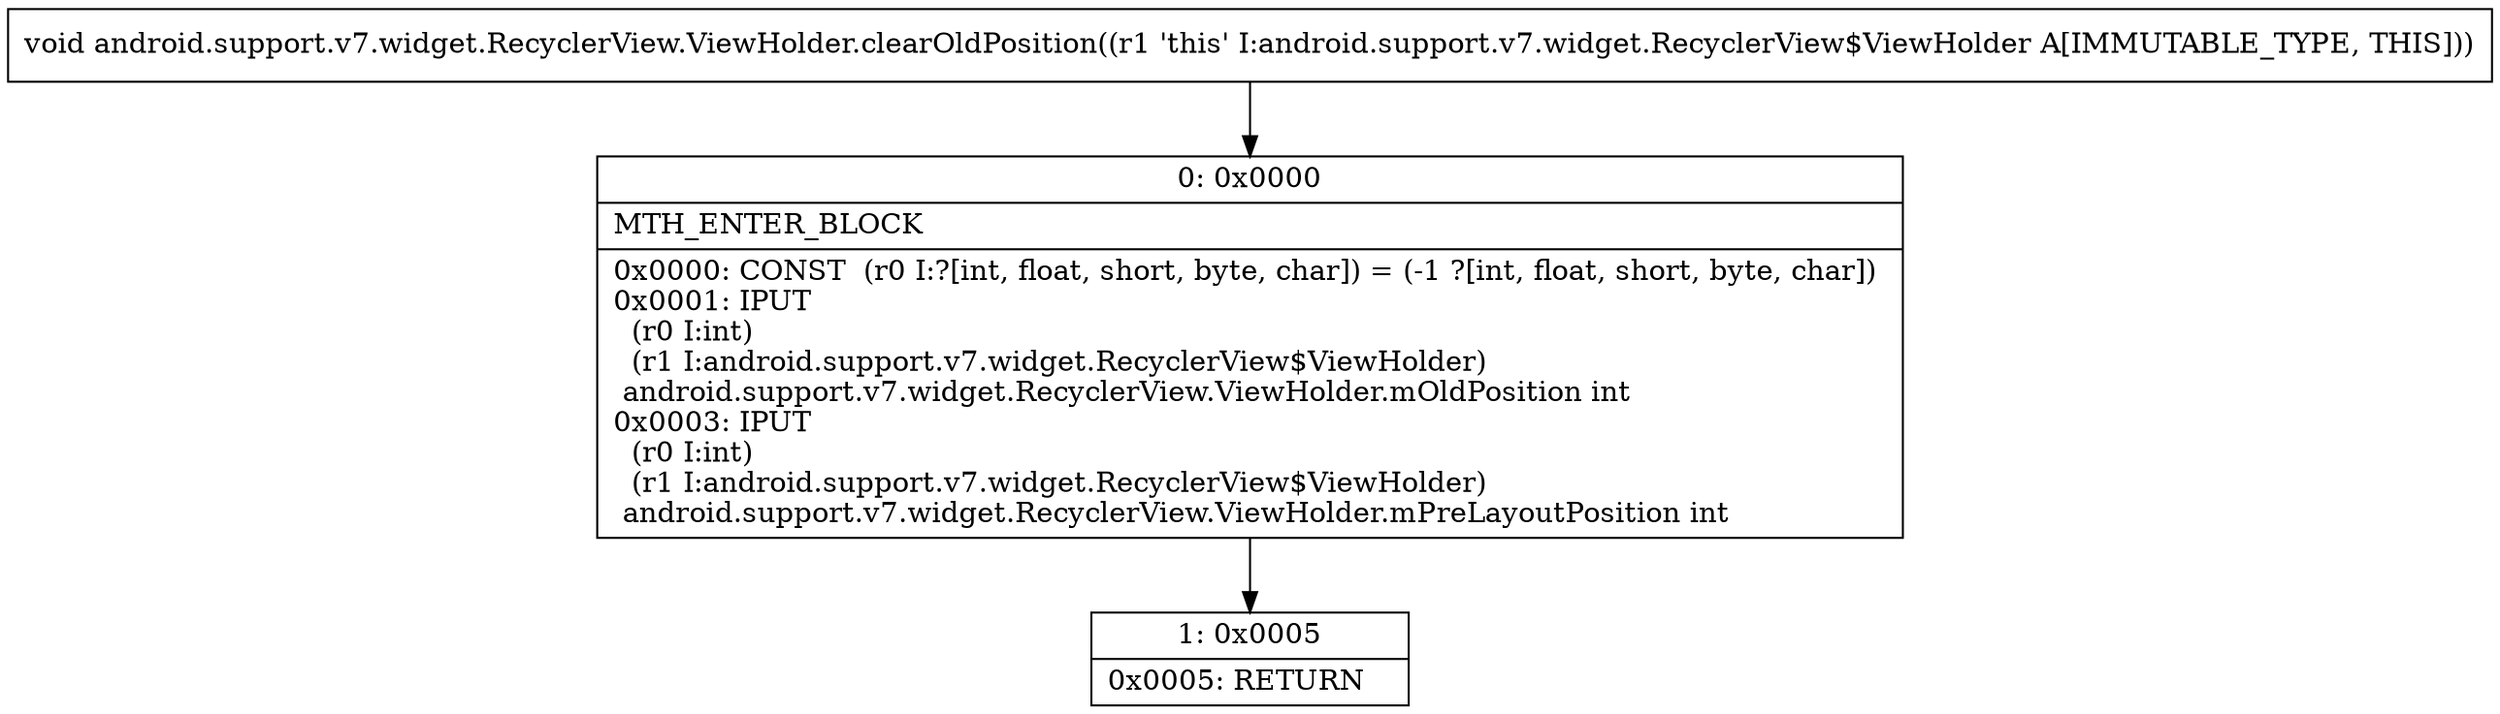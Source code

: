 digraph "CFG forandroid.support.v7.widget.RecyclerView.ViewHolder.clearOldPosition()V" {
Node_0 [shape=record,label="{0\:\ 0x0000|MTH_ENTER_BLOCK\l|0x0000: CONST  (r0 I:?[int, float, short, byte, char]) = (\-1 ?[int, float, short, byte, char]) \l0x0001: IPUT  \l  (r0 I:int)\l  (r1 I:android.support.v7.widget.RecyclerView$ViewHolder)\l android.support.v7.widget.RecyclerView.ViewHolder.mOldPosition int \l0x0003: IPUT  \l  (r0 I:int)\l  (r1 I:android.support.v7.widget.RecyclerView$ViewHolder)\l android.support.v7.widget.RecyclerView.ViewHolder.mPreLayoutPosition int \l}"];
Node_1 [shape=record,label="{1\:\ 0x0005|0x0005: RETURN   \l}"];
MethodNode[shape=record,label="{void android.support.v7.widget.RecyclerView.ViewHolder.clearOldPosition((r1 'this' I:android.support.v7.widget.RecyclerView$ViewHolder A[IMMUTABLE_TYPE, THIS])) }"];
MethodNode -> Node_0;
Node_0 -> Node_1;
}

